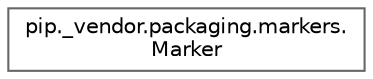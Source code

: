 digraph "Graphical Class Hierarchy"
{
 // LATEX_PDF_SIZE
  bgcolor="transparent";
  edge [fontname=Helvetica,fontsize=10,labelfontname=Helvetica,labelfontsize=10];
  node [fontname=Helvetica,fontsize=10,shape=box,height=0.2,width=0.4];
  rankdir="LR";
  Node0 [id="Node000000",label="pip._vendor.packaging.markers.\lMarker",height=0.2,width=0.4,color="grey40", fillcolor="white", style="filled",URL="$classpip_1_1__vendor_1_1packaging_1_1markers_1_1_marker.html",tooltip=" "];
}
